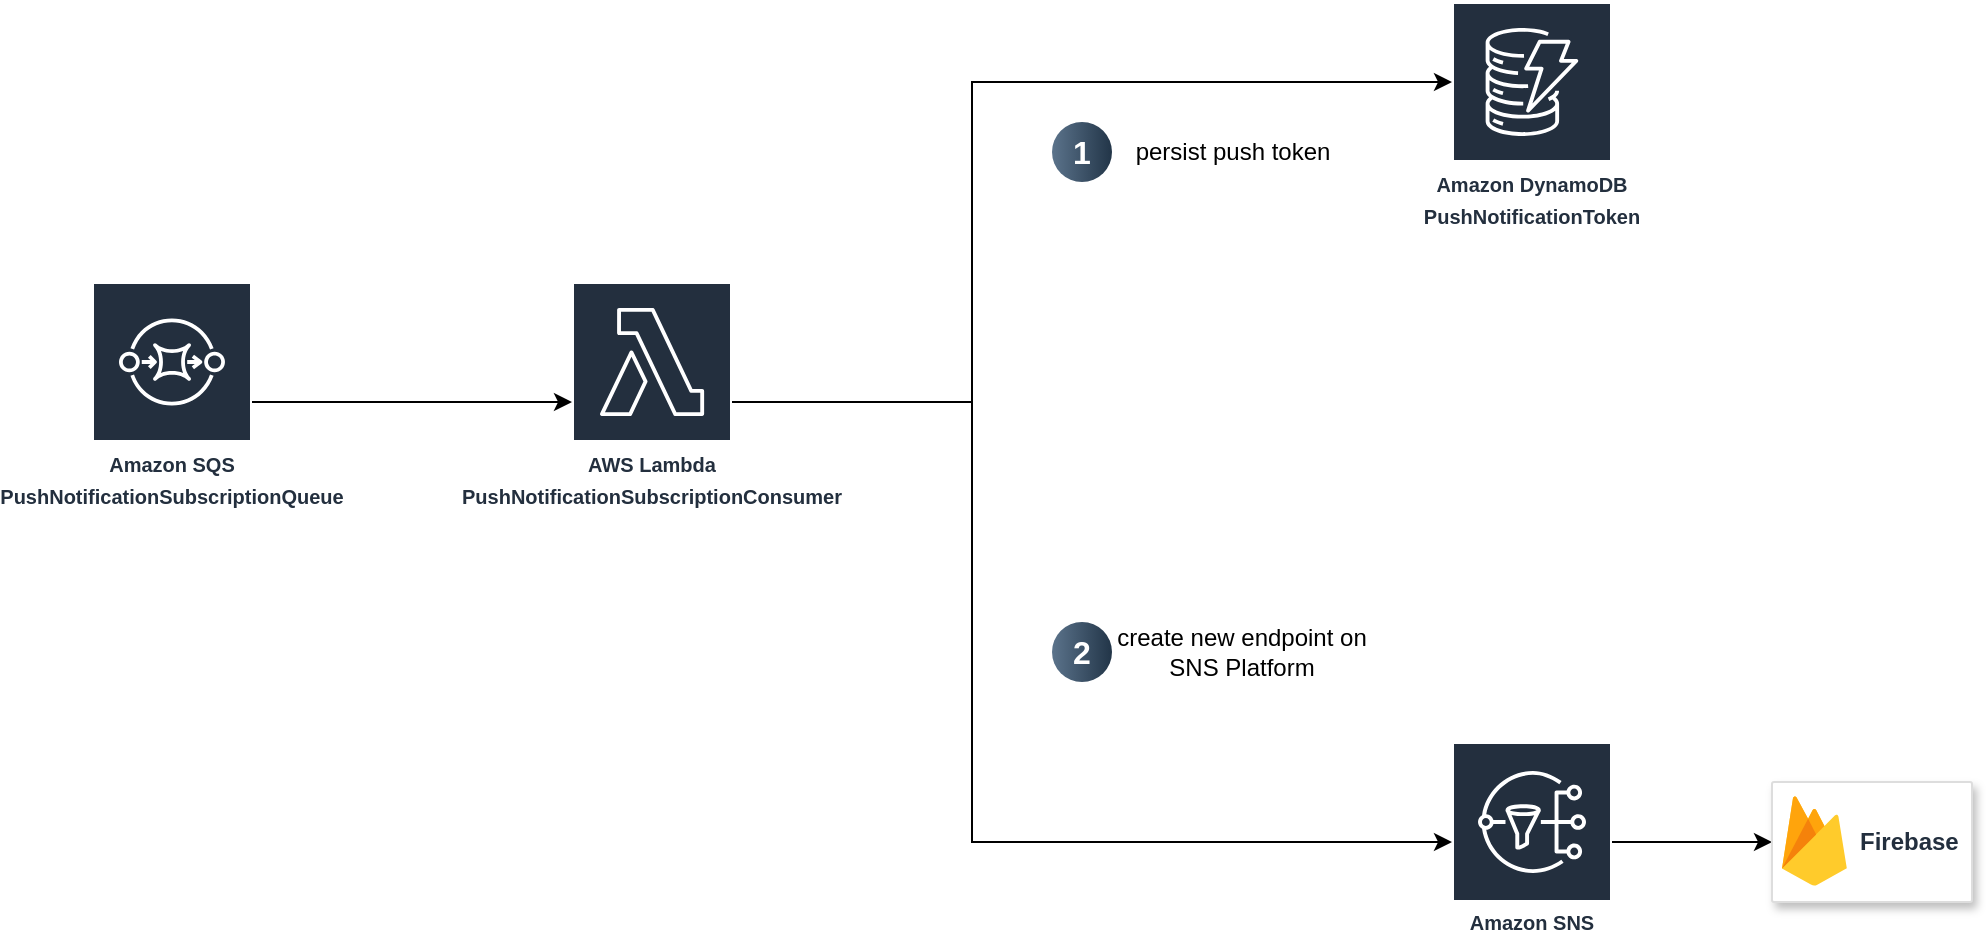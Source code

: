<mxfile version="26.2.8">
  <diagram name="Page-1" id="ipTr7NJBuvFf0iBp7Hvn">
    <mxGraphModel dx="1680" dy="838" grid="1" gridSize="10" guides="1" tooltips="1" connect="1" arrows="1" fold="1" page="1" pageScale="1" pageWidth="827" pageHeight="1169" math="0" shadow="0">
      <root>
        <mxCell id="0" />
        <mxCell id="1" parent="0" />
        <mxCell id="s8Bk2ODYHu9XWymWCRS9-4" style="edgeStyle=orthogonalEdgeStyle;rounded=0;orthogonalLoop=1;jettySize=auto;html=1;" edge="1" parent="1" source="s8Bk2ODYHu9XWymWCRS9-1" target="s8Bk2ODYHu9XWymWCRS9-2">
          <mxGeometry relative="1" as="geometry" />
        </mxCell>
        <mxCell id="s8Bk2ODYHu9XWymWCRS9-1" value="&lt;font&gt;Amazon SQS&lt;/font&gt;&lt;div&gt;&lt;div style=&quot;line-height: 19px; white-space: pre;&quot;&gt;&lt;span&gt;&lt;font style=&quot;color: rgb(35, 47, 62);&quot;&gt;PushNotificationSubscriptionQueue&lt;/font&gt;&lt;/span&gt;&lt;/div&gt;&lt;/div&gt;" style="sketch=0;outlineConnect=0;fontColor=#232F3E;gradientColor=none;strokeColor=#ffffff;fillColor=#232F3E;dashed=0;verticalLabelPosition=middle;verticalAlign=bottom;align=center;html=1;whiteSpace=wrap;fontSize=10;fontStyle=1;spacing=3;shape=mxgraph.aws4.productIcon;prIcon=mxgraph.aws4.sqs;" vertex="1" parent="1">
          <mxGeometry x="120" y="160" width="80" height="120" as="geometry" />
        </mxCell>
        <mxCell id="s8Bk2ODYHu9XWymWCRS9-5" style="edgeStyle=orthogonalEdgeStyle;rounded=0;orthogonalLoop=1;jettySize=auto;html=1;" edge="1" parent="1" source="s8Bk2ODYHu9XWymWCRS9-2" target="s8Bk2ODYHu9XWymWCRS9-3">
          <mxGeometry relative="1" as="geometry">
            <Array as="points">
              <mxPoint x="560" y="220" />
              <mxPoint x="560" y="60" />
            </Array>
          </mxGeometry>
        </mxCell>
        <mxCell id="s8Bk2ODYHu9XWymWCRS9-18" style="edgeStyle=orthogonalEdgeStyle;rounded=0;orthogonalLoop=1;jettySize=auto;html=1;" edge="1" parent="1" source="s8Bk2ODYHu9XWymWCRS9-2" target="s8Bk2ODYHu9XWymWCRS9-10">
          <mxGeometry relative="1" as="geometry">
            <Array as="points">
              <mxPoint x="560" y="220" />
              <mxPoint x="560" y="440" />
            </Array>
          </mxGeometry>
        </mxCell>
        <mxCell id="s8Bk2ODYHu9XWymWCRS9-2" value="AWS Lambda&lt;div&gt;&lt;div style=&quot;line-height: 19px; white-space: pre;&quot;&gt;&lt;font style=&quot;color: rgb(35, 47, 62);&quot; face=&quot;Helvetica&quot;&gt;PushNotificationSubscriptionConsumer&lt;/font&gt;&lt;/div&gt;&lt;/div&gt;" style="sketch=0;outlineConnect=0;fontColor=#232F3E;gradientColor=none;strokeColor=#ffffff;fillColor=#232F3E;dashed=0;verticalLabelPosition=middle;verticalAlign=bottom;align=center;html=1;whiteSpace=wrap;fontSize=10;fontStyle=1;spacing=3;shape=mxgraph.aws4.productIcon;prIcon=mxgraph.aws4.lambda;" vertex="1" parent="1">
          <mxGeometry x="360" y="160" width="80" height="120" as="geometry" />
        </mxCell>
        <mxCell id="s8Bk2ODYHu9XWymWCRS9-3" value="Amazon DynamoDB&lt;div&gt;&lt;div style=&quot;line-height: 19px; white-space: pre;&quot;&gt;&lt;span&gt;&lt;font face=&quot;Helvetica&quot; style=&quot;color: rgb(35, 47, 62);&quot;&gt;PushNotificationToken&lt;/font&gt;&lt;/span&gt;&lt;/div&gt;&lt;/div&gt;" style="sketch=0;outlineConnect=0;fontColor=#232F3E;gradientColor=none;strokeColor=#ffffff;fillColor=#232F3E;dashed=0;verticalLabelPosition=middle;verticalAlign=bottom;align=center;html=1;whiteSpace=wrap;fontSize=10;fontStyle=1;spacing=3;shape=mxgraph.aws4.productIcon;prIcon=mxgraph.aws4.dynamodb;" vertex="1" parent="1">
          <mxGeometry x="800" y="20" width="80" height="120" as="geometry" />
        </mxCell>
        <mxCell id="s8Bk2ODYHu9XWymWCRS9-8" value="" style="group" vertex="1" connectable="0" parent="1">
          <mxGeometry x="600" y="80" width="150" height="30" as="geometry" />
        </mxCell>
        <mxCell id="s8Bk2ODYHu9XWymWCRS9-6" value="1" style="ellipse;whiteSpace=wrap;html=1;aspect=fixed;rotation=0;gradientColor=#223548;strokeColor=none;gradientDirection=east;fillColor=#5b738b;rounded=0;pointerEvents=0;fontFamily=Helvetica;fontSize=16;fontColor=#FFFFFF;spacingTop=4;spacingBottom=4;spacingLeft=4;spacingRight=4;points=[];fontStyle=1" vertex="1" parent="s8Bk2ODYHu9XWymWCRS9-8">
          <mxGeometry width="30" height="30" as="geometry" />
        </mxCell>
        <mxCell id="s8Bk2ODYHu9XWymWCRS9-7" value="persist push token" style="text;html=1;align=center;verticalAlign=middle;resizable=0;points=[];autosize=1;strokeColor=none;fillColor=none;" vertex="1" parent="s8Bk2ODYHu9XWymWCRS9-8">
          <mxGeometry x="30" width="120" height="30" as="geometry" />
        </mxCell>
        <mxCell id="s8Bk2ODYHu9XWymWCRS9-9" style="edgeStyle=orthogonalEdgeStyle;rounded=0;orthogonalLoop=1;jettySize=auto;html=1;" edge="1" parent="1" source="s8Bk2ODYHu9XWymWCRS9-10" target="s8Bk2ODYHu9XWymWCRS9-11">
          <mxGeometry relative="1" as="geometry" />
        </mxCell>
        <mxCell id="s8Bk2ODYHu9XWymWCRS9-10" value="Amazon SNS" style="sketch=0;outlineConnect=0;fontColor=#232F3E;gradientColor=none;strokeColor=#ffffff;fillColor=#232F3E;dashed=0;verticalLabelPosition=middle;verticalAlign=bottom;align=center;html=1;whiteSpace=wrap;fontSize=10;fontStyle=1;spacing=3;shape=mxgraph.aws4.productIcon;prIcon=mxgraph.aws4.sns;" vertex="1" parent="1">
          <mxGeometry x="800" y="390" width="80" height="100" as="geometry" />
        </mxCell>
        <mxCell id="s8Bk2ODYHu9XWymWCRS9-11" value="" style="strokeColor=#dddddd;shadow=1;strokeWidth=1;rounded=1;absoluteArcSize=1;arcSize=2;" vertex="1" parent="1">
          <mxGeometry x="960" y="410" width="100" height="60" as="geometry" />
        </mxCell>
        <mxCell id="s8Bk2ODYHu9XWymWCRS9-12" value="&lt;b&gt;&lt;font style=&quot;color: rgb(35, 47, 62);&quot;&gt;Firebase&lt;/font&gt;&lt;/b&gt;" style="sketch=0;dashed=0;connectable=0;html=1;fillColor=#5184F3;strokeColor=none;shape=mxgraph.gcp2.firebase;part=1;labelPosition=right;verticalLabelPosition=middle;align=left;verticalAlign=middle;spacingLeft=5;fontColor=#999999;fontSize=12;" vertex="1" parent="s8Bk2ODYHu9XWymWCRS9-11">
          <mxGeometry width="32.4" height="45" relative="1" as="geometry">
            <mxPoint x="5" y="7" as="offset" />
          </mxGeometry>
        </mxCell>
        <mxCell id="s8Bk2ODYHu9XWymWCRS9-15" value="" style="group" vertex="1" connectable="0" parent="1">
          <mxGeometry x="600" y="330" width="160" height="30" as="geometry" />
        </mxCell>
        <mxCell id="s8Bk2ODYHu9XWymWCRS9-16" value="2" style="ellipse;whiteSpace=wrap;html=1;aspect=fixed;rotation=0;gradientColor=#223548;strokeColor=none;gradientDirection=east;fillColor=#5b738b;rounded=0;pointerEvents=0;fontFamily=Helvetica;fontSize=16;fontColor=#FFFFFF;spacingTop=4;spacingBottom=4;spacingLeft=4;spacingRight=4;points=[];fontStyle=1" vertex="1" parent="s8Bk2ODYHu9XWymWCRS9-15">
          <mxGeometry width="30" height="30" as="geometry" />
        </mxCell>
        <mxCell id="s8Bk2ODYHu9XWymWCRS9-17" value="create new endpoint on SNS Platform" style="text;html=1;align=center;verticalAlign=middle;whiteSpace=wrap;rounded=0;" vertex="1" parent="s8Bk2ODYHu9XWymWCRS9-15">
          <mxGeometry x="30" width="130" height="30" as="geometry" />
        </mxCell>
      </root>
    </mxGraphModel>
  </diagram>
</mxfile>

